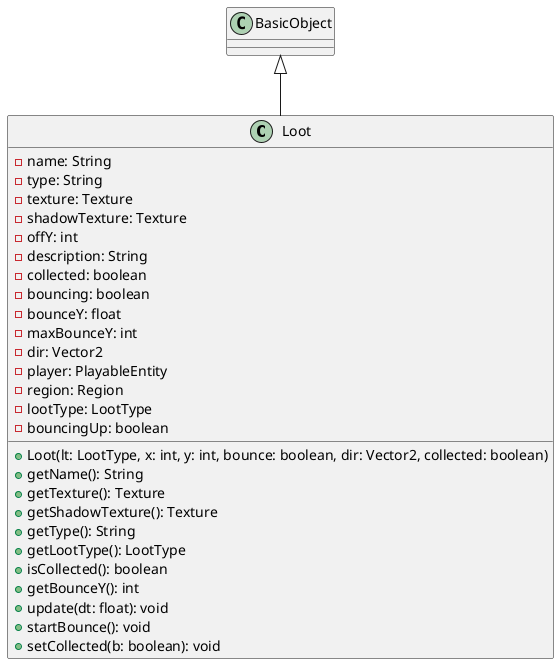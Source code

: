 @startuml Loot

class Loot extends BasicObject {
  - name: String
  - type: String
  - texture: Texture
  - shadowTexture: Texture
  - offY: int
  - description: String
  - collected: boolean
  - bouncing: boolean
  - bounceY: float
  - maxBounceY: int
  - dir: Vector2
  - player: PlayableEntity
  - region: Region
  - lootType: LootType
  - bouncingUp: boolean

  + Loot(lt: LootType, x: int, y: int, bounce: boolean, dir: Vector2, collected: boolean)
  + getName(): String
  + getTexture(): Texture
  + getShadowTexture(): Texture
  + getType(): String
  + getLootType(): LootType
  + isCollected(): boolean
  + getBounceY(): int
  + update(dt: float): void
  + startBounce(): void
  + setCollected(b: boolean): void
}

@enduml